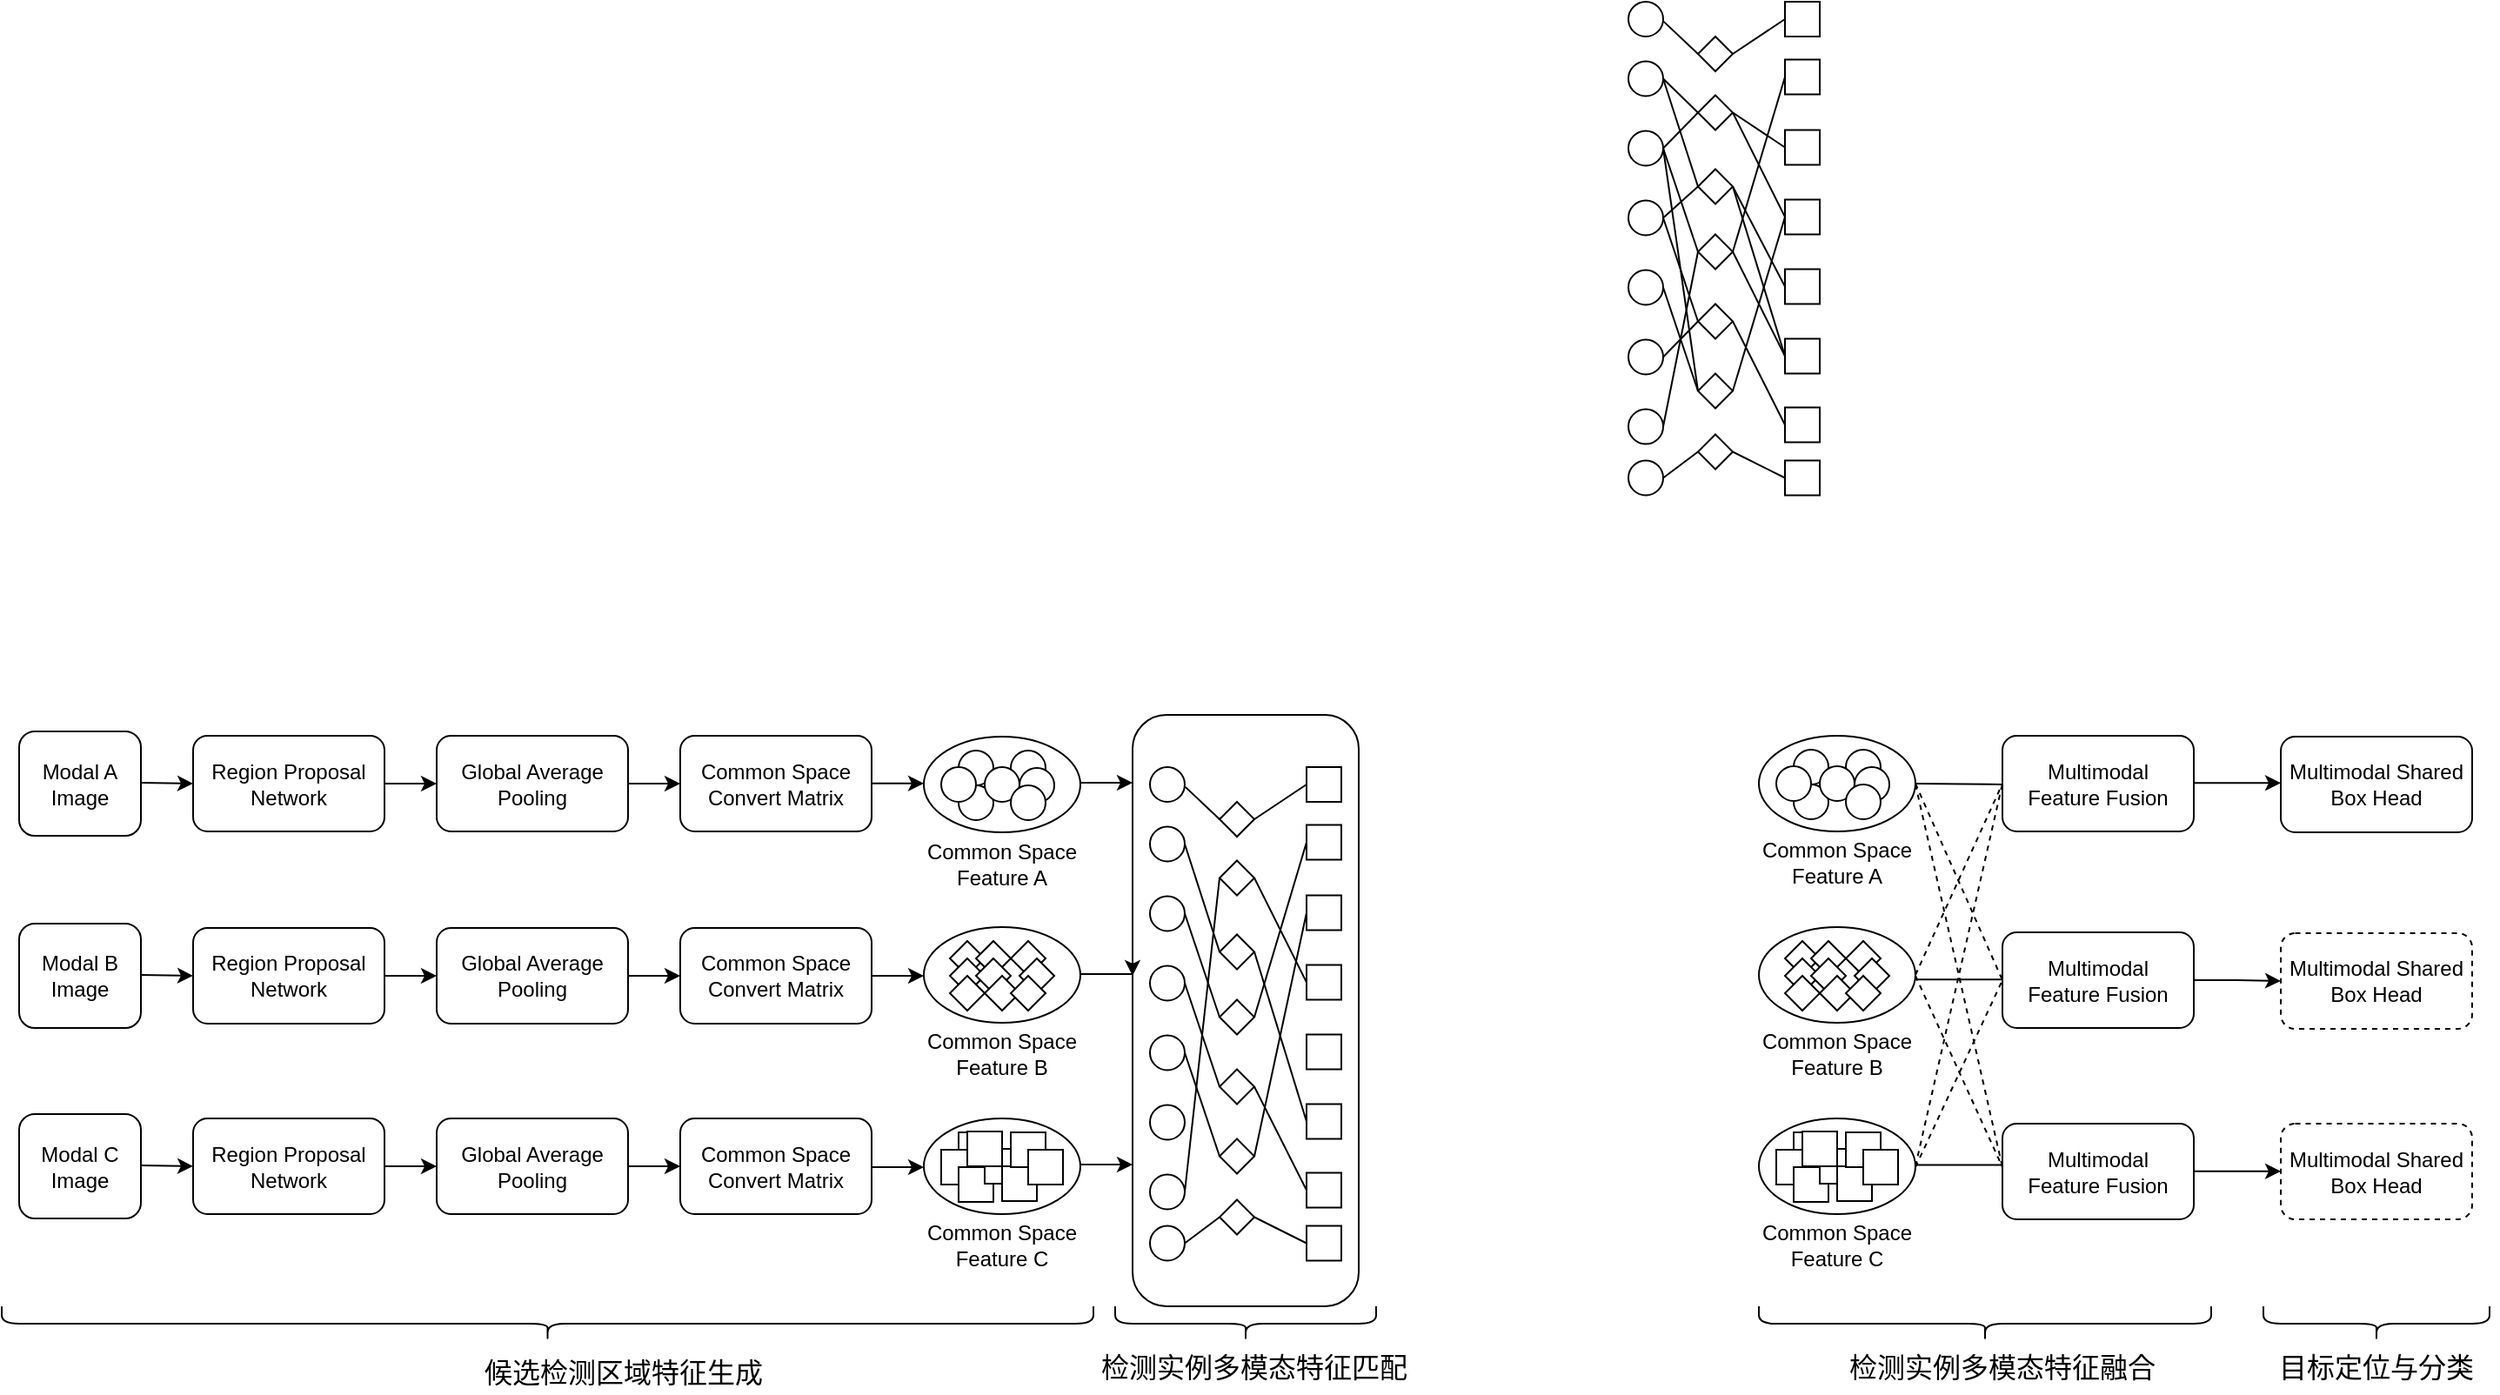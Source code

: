 <mxfile version="23.1.6" type="github">
  <diagram name="第 1 页" id="z2M5c4vALER3vp60Q3NO">
    <mxGraphModel dx="1909" dy="2550" grid="1" gridSize="10" guides="1" tooltips="1" connect="1" arrows="1" fold="1" page="1" pageScale="1" pageWidth="2336" pageHeight="1654" math="0" shadow="0">
      <root>
        <mxCell id="0" />
        <mxCell id="1" parent="0" />
        <mxCell id="HAOtPfupm4dBEVP8952R-200" value="" style="rounded=1;whiteSpace=wrap;html=1;fillColor=none;" parent="1" vertex="1">
          <mxGeometry x="660" y="340" width="130" height="340" as="geometry" />
        </mxCell>
        <mxCell id="HAOtPfupm4dBEVP8952R-21" value="&lt;font style=&quot;font-size: 16px;&quot;&gt;候选检测区域特征生成&lt;/font&gt;" style="text;html=1;strokeColor=none;fillColor=none;align=center;verticalAlign=middle;whiteSpace=wrap;rounded=0;" parent="1" vertex="1">
          <mxGeometry x="285" y="705" width="165" height="25" as="geometry" />
        </mxCell>
        <mxCell id="HAOtPfupm4dBEVP8952R-22" value="&lt;font style=&quot;font-size: 16px;&quot;&gt;检测实例多模态特征匹配&lt;/font&gt;" style="text;html=1;strokeColor=none;fillColor=none;align=center;verticalAlign=middle;whiteSpace=wrap;rounded=0;" parent="1" vertex="1">
          <mxGeometry x="640" y="700" width="180" height="30" as="geometry" />
        </mxCell>
        <mxCell id="HAOtPfupm4dBEVP8952R-23" value="&lt;font style=&quot;font-size: 16px;&quot;&gt;检测实例多模态特征融合&lt;/font&gt;" style="text;html=1;strokeColor=none;fillColor=none;align=center;verticalAlign=middle;whiteSpace=wrap;rounded=0;" parent="1" vertex="1">
          <mxGeometry x="1070" y="702.5" width="180" height="25" as="geometry" />
        </mxCell>
        <mxCell id="HAOtPfupm4dBEVP8952R-24" value="&lt;font style=&quot;font-size: 16px;&quot;&gt;目标定位与分类&lt;/font&gt;" style="text;html=1;strokeColor=none;fillColor=none;align=center;verticalAlign=middle;whiteSpace=wrap;rounded=0;" parent="1" vertex="1">
          <mxGeometry x="1305" y="705" width="140" height="20" as="geometry" />
        </mxCell>
        <mxCell id="HAOtPfupm4dBEVP8952R-25" value="" style="ellipse;whiteSpace=wrap;html=1;aspect=fixed;" parent="1" vertex="1">
          <mxGeometry x="945" y="-35.75" width="20" height="20" as="geometry" />
        </mxCell>
        <mxCell id="HAOtPfupm4dBEVP8952R-87" value="" style="ellipse;whiteSpace=wrap;html=1;" parent="1" vertex="1">
          <mxGeometry x="540" y="352.5" width="90" height="55" as="geometry" />
        </mxCell>
        <mxCell id="HAOtPfupm4dBEVP8952R-89" value="" style="ellipse;whiteSpace=wrap;html=1;aspect=fixed;" parent="1" vertex="1">
          <mxGeometry x="560" y="360.5" width="20" height="20" as="geometry" />
        </mxCell>
        <mxCell id="HAOtPfupm4dBEVP8952R-90" value="" style="ellipse;whiteSpace=wrap;html=1;aspect=fixed;" parent="1" vertex="1">
          <mxGeometry x="590" y="360.5" width="20" height="20" as="geometry" />
        </mxCell>
        <mxCell id="HAOtPfupm4dBEVP8952R-91" value="" style="ellipse;whiteSpace=wrap;html=1;aspect=fixed;" parent="1" vertex="1">
          <mxGeometry x="560" y="380.5" width="20" height="20" as="geometry" />
        </mxCell>
        <mxCell id="HAOtPfupm4dBEVP8952R-92" value="" style="ellipse;whiteSpace=wrap;html=1;aspect=fixed;" parent="1" vertex="1">
          <mxGeometry x="550" y="370" width="20" height="20" as="geometry" />
        </mxCell>
        <mxCell id="HAOtPfupm4dBEVP8952R-93" value="" style="ellipse;whiteSpace=wrap;html=1;aspect=fixed;" parent="1" vertex="1">
          <mxGeometry x="575" y="370" width="20" height="20" as="geometry" />
        </mxCell>
        <mxCell id="HAOtPfupm4dBEVP8952R-94" value="" style="ellipse;whiteSpace=wrap;html=1;aspect=fixed;" parent="1" vertex="1">
          <mxGeometry x="595" y="370.5" width="20" height="20" as="geometry" />
        </mxCell>
        <mxCell id="HAOtPfupm4dBEVP8952R-95" value="" style="ellipse;whiteSpace=wrap;html=1;aspect=fixed;" parent="1" vertex="1">
          <mxGeometry x="590" y="380.5" width="20" height="20" as="geometry" />
        </mxCell>
        <mxCell id="HAOtPfupm4dBEVP8952R-96" value="Common Space Feature A" style="text;html=1;strokeColor=none;fillColor=none;align=center;verticalAlign=middle;whiteSpace=wrap;rounded=0;" parent="1" vertex="1">
          <mxGeometry x="530" y="410.5" width="110" height="30" as="geometry" />
        </mxCell>
        <mxCell id="HAOtPfupm4dBEVP8952R-97" value="Modal B&lt;br&gt;Image" style="rounded=1;whiteSpace=wrap;html=1;" parent="1" vertex="1">
          <mxGeometry x="20" y="460" width="70" height="60" as="geometry" />
        </mxCell>
        <mxCell id="HAOtPfupm4dBEVP8952R-98" value="" style="endArrow=classic;html=1;rounded=0;" parent="1" edge="1">
          <mxGeometry width="50" height="50" relative="1" as="geometry">
            <mxPoint x="90" y="489.5" as="sourcePoint" />
            <mxPoint x="120" y="490" as="targetPoint" />
          </mxGeometry>
        </mxCell>
        <mxCell id="HAOtPfupm4dBEVP8952R-99" value="" style="edgeStyle=orthogonalEdgeStyle;rounded=0;orthogonalLoop=1;jettySize=auto;html=1;" parent="1" source="HAOtPfupm4dBEVP8952R-100" target="HAOtPfupm4dBEVP8952R-102" edge="1">
          <mxGeometry relative="1" as="geometry" />
        </mxCell>
        <mxCell id="HAOtPfupm4dBEVP8952R-100" value="Region Proposal&lt;br&gt;Network" style="rounded=1;whiteSpace=wrap;html=1;" parent="1" vertex="1">
          <mxGeometry x="120" y="462.5" width="110" height="55" as="geometry" />
        </mxCell>
        <mxCell id="AaImUm8lm9_AYytv0HaH-1" style="edgeStyle=orthogonalEdgeStyle;rounded=0;orthogonalLoop=1;jettySize=auto;html=1;exitX=1;exitY=0.5;exitDx=0;exitDy=0;entryX=0;entryY=0.5;entryDx=0;entryDy=0;" edge="1" parent="1" source="HAOtPfupm4dBEVP8952R-102" target="HAOtPfupm4dBEVP8952R-104">
          <mxGeometry relative="1" as="geometry" />
        </mxCell>
        <mxCell id="HAOtPfupm4dBEVP8952R-102" value="Global Average&lt;br&gt;Pooling" style="rounded=1;whiteSpace=wrap;html=1;" parent="1" vertex="1">
          <mxGeometry x="260" y="462.5" width="110" height="55" as="geometry" />
        </mxCell>
        <mxCell id="HAOtPfupm4dBEVP8952R-103" style="edgeStyle=orthogonalEdgeStyle;rounded=0;orthogonalLoop=1;jettySize=auto;html=1;exitX=1;exitY=0.5;exitDx=0;exitDy=0;entryX=0;entryY=0.5;entryDx=0;entryDy=0;" parent="1" source="HAOtPfupm4dBEVP8952R-104" target="HAOtPfupm4dBEVP8952R-105" edge="1">
          <mxGeometry relative="1" as="geometry" />
        </mxCell>
        <mxCell id="HAOtPfupm4dBEVP8952R-104" value="Common Space&lt;br&gt;Convert Matrix" style="rounded=1;whiteSpace=wrap;html=1;" parent="1" vertex="1">
          <mxGeometry x="400" y="462.5" width="110" height="55" as="geometry" />
        </mxCell>
        <mxCell id="HAOtPfupm4dBEVP8952R-105" value="" style="ellipse;whiteSpace=wrap;html=1;" parent="1" vertex="1">
          <mxGeometry x="540" y="462" width="90" height="55" as="geometry" />
        </mxCell>
        <mxCell id="HAOtPfupm4dBEVP8952R-113" value="Common Space Feature B" style="text;html=1;strokeColor=none;fillColor=none;align=center;verticalAlign=middle;whiteSpace=wrap;rounded=0;" parent="1" vertex="1">
          <mxGeometry x="530" y="520" width="110" height="30" as="geometry" />
        </mxCell>
        <mxCell id="HAOtPfupm4dBEVP8952R-120" style="edgeStyle=orthogonalEdgeStyle;rounded=0;orthogonalLoop=1;jettySize=auto;html=1;exitX=1;exitY=0.5;exitDx=0;exitDy=0;entryX=0;entryY=0.5;entryDx=0;entryDy=0;" parent="1" target="HAOtPfupm4dBEVP8952R-122" edge="1">
          <mxGeometry relative="1" as="geometry">
            <mxPoint x="510" y="600" as="sourcePoint" />
          </mxGeometry>
        </mxCell>
        <mxCell id="HAOtPfupm4dBEVP8952R-322" value="" style="edgeStyle=orthogonalEdgeStyle;rounded=0;orthogonalLoop=1;jettySize=auto;html=1;" parent="1" edge="1">
          <mxGeometry relative="1" as="geometry">
            <mxPoint x="630.0" y="598.477" as="sourcePoint" />
            <mxPoint x="660" y="599" as="targetPoint" />
          </mxGeometry>
        </mxCell>
        <mxCell id="HAOtPfupm4dBEVP8952R-122" value="" style="ellipse;whiteSpace=wrap;html=1;" parent="1" vertex="1">
          <mxGeometry x="540" y="572" width="90" height="55" as="geometry" />
        </mxCell>
        <mxCell id="HAOtPfupm4dBEVP8952R-123" value="Common Space Feature C" style="text;html=1;strokeColor=none;fillColor=none;align=center;verticalAlign=middle;whiteSpace=wrap;rounded=0;" parent="1" vertex="1">
          <mxGeometry x="530" y="630" width="110" height="30" as="geometry" />
        </mxCell>
        <mxCell id="HAOtPfupm4dBEVP8952R-126" value="" style="rhombus;whiteSpace=wrap;html=1;" parent="1" vertex="1">
          <mxGeometry x="555" y="470" width="20" height="20" as="geometry" />
        </mxCell>
        <mxCell id="HAOtPfupm4dBEVP8952R-127" value="" style="rhombus;whiteSpace=wrap;html=1;" parent="1" vertex="1">
          <mxGeometry x="555" y="480" width="20" height="20" as="geometry" />
        </mxCell>
        <mxCell id="HAOtPfupm4dBEVP8952R-128" value="" style="rhombus;whiteSpace=wrap;html=1;" parent="1" vertex="1">
          <mxGeometry x="555" y="490" width="20" height="20" as="geometry" />
        </mxCell>
        <mxCell id="HAOtPfupm4dBEVP8952R-129" value="" style="rhombus;whiteSpace=wrap;html=1;" parent="1" vertex="1">
          <mxGeometry x="570" y="470" width="20" height="20" as="geometry" />
        </mxCell>
        <mxCell id="HAOtPfupm4dBEVP8952R-130" value="" style="rhombus;whiteSpace=wrap;html=1;" parent="1" vertex="1">
          <mxGeometry x="570" y="480" width="20" height="20" as="geometry" />
        </mxCell>
        <mxCell id="HAOtPfupm4dBEVP8952R-131" value="" style="rhombus;whiteSpace=wrap;html=1;" parent="1" vertex="1">
          <mxGeometry x="590" y="470" width="20" height="20" as="geometry" />
        </mxCell>
        <mxCell id="HAOtPfupm4dBEVP8952R-132" value="" style="rhombus;whiteSpace=wrap;html=1;" parent="1" vertex="1">
          <mxGeometry x="575" y="490" width="20" height="20" as="geometry" />
        </mxCell>
        <mxCell id="HAOtPfupm4dBEVP8952R-133" value="" style="rhombus;whiteSpace=wrap;html=1;" parent="1" vertex="1">
          <mxGeometry x="595" y="480" width="20" height="20" as="geometry" />
        </mxCell>
        <mxCell id="HAOtPfupm4dBEVP8952R-134" value="" style="rhombus;whiteSpace=wrap;html=1;" parent="1" vertex="1">
          <mxGeometry x="590" y="490" width="20" height="20" as="geometry" />
        </mxCell>
        <mxCell id="HAOtPfupm4dBEVP8952R-136" value="" style="whiteSpace=wrap;html=1;aspect=fixed;" parent="1" vertex="1">
          <mxGeometry x="560" y="580" width="20" height="20" as="geometry" />
        </mxCell>
        <mxCell id="HAOtPfupm4dBEVP8952R-137" value="" style="whiteSpace=wrap;html=1;aspect=fixed;" parent="1" vertex="1">
          <mxGeometry x="550" y="590" width="20" height="20" as="geometry" />
        </mxCell>
        <mxCell id="HAOtPfupm4dBEVP8952R-138" value="" style="whiteSpace=wrap;html=1;aspect=fixed;" parent="1" vertex="1">
          <mxGeometry x="560" y="600" width="20" height="20" as="geometry" />
        </mxCell>
        <mxCell id="HAOtPfupm4dBEVP8952R-139" value="" style="whiteSpace=wrap;html=1;aspect=fixed;" parent="1" vertex="1">
          <mxGeometry x="575" y="589.5" width="20" height="20" as="geometry" />
        </mxCell>
        <mxCell id="HAOtPfupm4dBEVP8952R-140" value="" style="whiteSpace=wrap;html=1;aspect=fixed;" parent="1" vertex="1">
          <mxGeometry x="585" y="599.5" width="20" height="20" as="geometry" />
        </mxCell>
        <mxCell id="HAOtPfupm4dBEVP8952R-141" value="" style="whiteSpace=wrap;html=1;aspect=fixed;" parent="1" vertex="1">
          <mxGeometry x="565" y="579.5" width="20" height="20" as="geometry" />
        </mxCell>
        <mxCell id="HAOtPfupm4dBEVP8952R-142" value="" style="whiteSpace=wrap;html=1;aspect=fixed;" parent="1" vertex="1">
          <mxGeometry x="590" y="580" width="20" height="20" as="geometry" />
        </mxCell>
        <mxCell id="HAOtPfupm4dBEVP8952R-143" value="" style="whiteSpace=wrap;html=1;aspect=fixed;" parent="1" vertex="1">
          <mxGeometry x="600" y="590" width="20" height="20" as="geometry" />
        </mxCell>
        <mxCell id="HAOtPfupm4dBEVP8952R-145" value="" style="ellipse;whiteSpace=wrap;html=1;aspect=fixed;" parent="1" vertex="1">
          <mxGeometry x="945" y="4.25" width="20" height="20" as="geometry" />
        </mxCell>
        <mxCell id="HAOtPfupm4dBEVP8952R-146" value="" style="ellipse;whiteSpace=wrap;html=1;aspect=fixed;" parent="1" vertex="1">
          <mxGeometry x="945" y="44.25" width="20" height="20" as="geometry" />
        </mxCell>
        <mxCell id="HAOtPfupm4dBEVP8952R-147" value="" style="ellipse;whiteSpace=wrap;html=1;aspect=fixed;" parent="1" vertex="1">
          <mxGeometry x="945" y="84.25" width="20" height="20" as="geometry" />
        </mxCell>
        <mxCell id="HAOtPfupm4dBEVP8952R-148" value="" style="ellipse;whiteSpace=wrap;html=1;aspect=fixed;" parent="1" vertex="1">
          <mxGeometry x="945" y="124.25" width="20" height="20" as="geometry" />
        </mxCell>
        <mxCell id="HAOtPfupm4dBEVP8952R-149" value="" style="ellipse;whiteSpace=wrap;html=1;aspect=fixed;" parent="1" vertex="1">
          <mxGeometry x="945" y="164.25" width="20" height="20" as="geometry" />
        </mxCell>
        <mxCell id="HAOtPfupm4dBEVP8952R-150" value="" style="rhombus;whiteSpace=wrap;html=1;" parent="1" vertex="1">
          <mxGeometry x="985" y="-16.25" width="20" height="20" as="geometry" />
        </mxCell>
        <mxCell id="HAOtPfupm4dBEVP8952R-151" value="" style="rhombus;whiteSpace=wrap;html=1;" parent="1" vertex="1">
          <mxGeometry x="985" y="26.25" width="20" height="20" as="geometry" />
        </mxCell>
        <mxCell id="HAOtPfupm4dBEVP8952R-152" value="" style="rhombus;whiteSpace=wrap;html=1;" parent="1" vertex="1">
          <mxGeometry x="985" y="63.75" width="20" height="20" as="geometry" />
        </mxCell>
        <mxCell id="HAOtPfupm4dBEVP8952R-153" value="" style="rhombus;whiteSpace=wrap;html=1;" parent="1" vertex="1">
          <mxGeometry x="985" y="103.75" width="20" height="20" as="geometry" />
        </mxCell>
        <mxCell id="HAOtPfupm4dBEVP8952R-154" value="" style="rhombus;whiteSpace=wrap;html=1;" parent="1" vertex="1">
          <mxGeometry x="985" y="143.75" width="20" height="20" as="geometry" />
        </mxCell>
        <mxCell id="HAOtPfupm4dBEVP8952R-155" value="" style="whiteSpace=wrap;html=1;aspect=fixed;" parent="1" vertex="1">
          <mxGeometry x="1035" y="-36.75" width="20" height="20" as="geometry" />
        </mxCell>
        <mxCell id="HAOtPfupm4dBEVP8952R-156" value="" style="whiteSpace=wrap;html=1;aspect=fixed;" parent="1" vertex="1">
          <mxGeometry x="1035" y="3.75" width="20" height="20" as="geometry" />
        </mxCell>
        <mxCell id="HAOtPfupm4dBEVP8952R-157" value="" style="whiteSpace=wrap;html=1;aspect=fixed;" parent="1" vertex="1">
          <mxGeometry x="1035" y="43.75" width="20" height="20" as="geometry" />
        </mxCell>
        <mxCell id="HAOtPfupm4dBEVP8952R-158" value="" style="whiteSpace=wrap;html=1;aspect=fixed;" parent="1" vertex="1">
          <mxGeometry x="1035" y="83.75" width="20" height="20" as="geometry" />
        </mxCell>
        <mxCell id="HAOtPfupm4dBEVP8952R-159" value="" style="whiteSpace=wrap;html=1;aspect=fixed;" parent="1" vertex="1">
          <mxGeometry x="1035" y="123.75" width="20" height="20" as="geometry" />
        </mxCell>
        <mxCell id="HAOtPfupm4dBEVP8952R-160" value="" style="whiteSpace=wrap;html=1;aspect=fixed;" parent="1" vertex="1">
          <mxGeometry x="1035" y="163.25" width="20" height="20" as="geometry" />
        </mxCell>
        <mxCell id="HAOtPfupm4dBEVP8952R-161" value="" style="endArrow=none;html=1;rounded=0;exitX=1;exitY=0.5;exitDx=0;exitDy=0;entryX=0;entryY=0.5;entryDx=0;entryDy=0;" parent="1" source="HAOtPfupm4dBEVP8952R-25" target="HAOtPfupm4dBEVP8952R-150" edge="1">
          <mxGeometry width="50" height="50" relative="1" as="geometry">
            <mxPoint x="925" y="53.75" as="sourcePoint" />
            <mxPoint x="975" y="3.75" as="targetPoint" />
          </mxGeometry>
        </mxCell>
        <mxCell id="HAOtPfupm4dBEVP8952R-162" value="" style="endArrow=none;html=1;rounded=0;exitX=1;exitY=0.5;exitDx=0;exitDy=0;entryX=0;entryY=0.5;entryDx=0;entryDy=0;" parent="1" source="HAOtPfupm4dBEVP8952R-25" target="HAOtPfupm4dBEVP8952R-151" edge="1">
          <mxGeometry width="50" height="50" relative="1" as="geometry">
            <mxPoint x="935" y="-16.25" as="sourcePoint" />
            <mxPoint x="995" y="3.75" as="targetPoint" />
          </mxGeometry>
        </mxCell>
        <mxCell id="HAOtPfupm4dBEVP8952R-163" value="" style="endArrow=none;html=1;rounded=0;exitX=1;exitY=0.5;exitDx=0;exitDy=0;entryX=0;entryY=0.5;entryDx=0;entryDy=0;" parent="1" source="HAOtPfupm4dBEVP8952R-145" target="HAOtPfupm4dBEVP8952R-152" edge="1">
          <mxGeometry width="50" height="50" relative="1" as="geometry">
            <mxPoint x="935" y="-16.25" as="sourcePoint" />
            <mxPoint x="995" y="46.75" as="targetPoint" />
          </mxGeometry>
        </mxCell>
        <mxCell id="HAOtPfupm4dBEVP8952R-164" value="" style="endArrow=none;html=1;rounded=0;exitX=1;exitY=0.5;exitDx=0;exitDy=0;entryX=0;entryY=0.5;entryDx=0;entryDy=0;" parent="1" source="HAOtPfupm4dBEVP8952R-146" target="HAOtPfupm4dBEVP8952R-153" edge="1">
          <mxGeometry width="50" height="50" relative="1" as="geometry">
            <mxPoint x="935" y="23.75" as="sourcePoint" />
            <mxPoint x="995" y="83.75" as="targetPoint" />
          </mxGeometry>
        </mxCell>
        <mxCell id="HAOtPfupm4dBEVP8952R-165" value="" style="endArrow=none;html=1;rounded=0;exitX=1;exitY=0.5;exitDx=0;exitDy=0;entryX=0;entryY=0.5;entryDx=0;entryDy=0;" parent="1" source="HAOtPfupm4dBEVP8952R-145" target="HAOtPfupm4dBEVP8952R-154" edge="1">
          <mxGeometry width="50" height="50" relative="1" as="geometry">
            <mxPoint x="935" y="63.75" as="sourcePoint" />
            <mxPoint x="995" y="123.75" as="targetPoint" />
          </mxGeometry>
        </mxCell>
        <mxCell id="HAOtPfupm4dBEVP8952R-166" value="" style="endArrow=none;html=1;rounded=0;exitX=1;exitY=0.5;exitDx=0;exitDy=0;" parent="1" source="HAOtPfupm4dBEVP8952R-148" edge="1">
          <mxGeometry width="50" height="50" relative="1" as="geometry">
            <mxPoint x="935" y="63.75" as="sourcePoint" />
            <mxPoint x="985" y="113.75" as="targetPoint" />
          </mxGeometry>
        </mxCell>
        <mxCell id="HAOtPfupm4dBEVP8952R-167" value="" style="endArrow=none;html=1;rounded=0;exitX=1;exitY=0.5;exitDx=0;exitDy=0;entryX=0;entryY=0.5;entryDx=0;entryDy=0;" parent="1" source="HAOtPfupm4dBEVP8952R-149" target="HAOtPfupm4dBEVP8952R-152" edge="1">
          <mxGeometry width="50" height="50" relative="1" as="geometry">
            <mxPoint x="935" y="143.75" as="sourcePoint" />
            <mxPoint x="995" y="123.75" as="targetPoint" />
          </mxGeometry>
        </mxCell>
        <mxCell id="HAOtPfupm4dBEVP8952R-168" value="" style="endArrow=none;html=1;rounded=0;exitX=1;exitY=0.5;exitDx=0;exitDy=0;entryX=0;entryY=0.5;entryDx=0;entryDy=0;" parent="1" source="HAOtPfupm4dBEVP8952R-147" target="HAOtPfupm4dBEVP8952R-154" edge="1">
          <mxGeometry width="50" height="50" relative="1" as="geometry">
            <mxPoint x="935" y="183.75" as="sourcePoint" />
            <mxPoint x="995" y="83.75" as="targetPoint" />
          </mxGeometry>
        </mxCell>
        <mxCell id="HAOtPfupm4dBEVP8952R-169" value="" style="endArrow=none;html=1;rounded=0;exitX=1;exitY=0.5;exitDx=0;exitDy=0;entryX=0;entryY=0.5;entryDx=0;entryDy=0;" parent="1" source="HAOtPfupm4dBEVP8952R-146" target="HAOtPfupm4dBEVP8952R-151" edge="1">
          <mxGeometry width="50" height="50" relative="1" as="geometry">
            <mxPoint x="935" y="23.75" as="sourcePoint" />
            <mxPoint x="995" y="83.75" as="targetPoint" />
          </mxGeometry>
        </mxCell>
        <mxCell id="HAOtPfupm4dBEVP8952R-170" value="" style="endArrow=none;html=1;rounded=0;exitX=1;exitY=0.5;exitDx=0;exitDy=0;entryX=0;entryY=0.5;entryDx=0;entryDy=0;" parent="1" edge="1" target="HAOtPfupm4dBEVP8952R-156">
          <mxGeometry width="50" height="50" relative="1" as="geometry">
            <mxPoint x="1005" y="-6.25" as="sourcePoint" />
            <mxPoint x="1065" y="13.75" as="targetPoint" />
          </mxGeometry>
        </mxCell>
        <mxCell id="HAOtPfupm4dBEVP8952R-171" value="" style="endArrow=none;html=1;rounded=0;entryX=0;entryY=0.5;entryDx=0;entryDy=0;exitX=1;exitY=0.5;exitDx=0;exitDy=0;" parent="1" source="HAOtPfupm4dBEVP8952R-151" target="HAOtPfupm4dBEVP8952R-158" edge="1">
          <mxGeometry width="50" height="50" relative="1" as="geometry">
            <mxPoint x="1015" y="43.75" as="sourcePoint" />
            <mxPoint x="1065" y="98.75" as="targetPoint" />
          </mxGeometry>
        </mxCell>
        <mxCell id="HAOtPfupm4dBEVP8952R-172" value="" style="endArrow=none;html=1;rounded=0;entryX=0;entryY=0.5;entryDx=0;entryDy=0;exitX=1;exitY=0.5;exitDx=0;exitDy=0;" parent="1" source="HAOtPfupm4dBEVP8952R-152" target="HAOtPfupm4dBEVP8952R-155" edge="1">
          <mxGeometry width="50" height="50" relative="1" as="geometry">
            <mxPoint x="1015" y="46.75" as="sourcePoint" />
            <mxPoint x="1075" y="103.75" as="targetPoint" />
          </mxGeometry>
        </mxCell>
        <mxCell id="HAOtPfupm4dBEVP8952R-173" value="" style="endArrow=none;html=1;rounded=0;entryX=0;entryY=0.5;entryDx=0;entryDy=0;exitX=1;exitY=0.5;exitDx=0;exitDy=0;" parent="1" source="HAOtPfupm4dBEVP8952R-154" target="HAOtPfupm4dBEVP8952R-157" edge="1">
          <mxGeometry width="50" height="50" relative="1" as="geometry">
            <mxPoint x="1015" y="83.75" as="sourcePoint" />
            <mxPoint x="1075" y="-16.25" as="targetPoint" />
          </mxGeometry>
        </mxCell>
        <mxCell id="HAOtPfupm4dBEVP8952R-174" value="" style="endArrow=none;html=1;rounded=0;entryX=0;entryY=0.5;entryDx=0;entryDy=0;exitX=1;exitY=0.5;exitDx=0;exitDy=0;" parent="1" source="HAOtPfupm4dBEVP8952R-153" target="HAOtPfupm4dBEVP8952R-160" edge="1">
          <mxGeometry width="50" height="50" relative="1" as="geometry">
            <mxPoint x="1015" y="163.75" as="sourcePoint" />
            <mxPoint x="1075" y="63.75" as="targetPoint" />
          </mxGeometry>
        </mxCell>
        <mxCell id="HAOtPfupm4dBEVP8952R-175" value="" style="endArrow=none;html=1;rounded=0;exitX=1;exitY=0.5;exitDx=0;exitDy=0;entryX=0;entryY=0.5;entryDx=0;entryDy=0;" parent="1" edge="1" target="HAOtPfupm4dBEVP8952R-159">
          <mxGeometry width="50" height="50" relative="1" as="geometry">
            <mxPoint x="1005" y="73.75" as="sourcePoint" />
            <mxPoint x="1065" y="133.75" as="targetPoint" />
          </mxGeometry>
        </mxCell>
        <mxCell id="HAOtPfupm4dBEVP8952R-176" value="" style="endArrow=none;html=1;rounded=0;exitX=1;exitY=0.5;exitDx=0;exitDy=0;entryX=0;entryY=0.5;entryDx=0;entryDy=0;" parent="1" source="HAOtPfupm4dBEVP8952R-150" edge="1" target="HAOtPfupm4dBEVP8952R-157">
          <mxGeometry width="50" height="50" relative="1" as="geometry">
            <mxPoint x="1035" y="53.75" as="sourcePoint" />
            <mxPoint x="1065" y="53.75" as="targetPoint" />
          </mxGeometry>
        </mxCell>
        <mxCell id="HAOtPfupm4dBEVP8952R-177" value="" style="endArrow=none;html=1;rounded=0;exitX=1;exitY=0.5;exitDx=0;exitDy=0;entryX=0;entryY=0.5;entryDx=0;entryDy=0;" parent="1" edge="1" target="HAOtPfupm4dBEVP8952R-159">
          <mxGeometry width="50" height="50" relative="1" as="geometry">
            <mxPoint x="1005" y="36.25" as="sourcePoint" />
            <mxPoint x="1065" y="133.75" as="targetPoint" />
          </mxGeometry>
        </mxCell>
        <mxCell id="HAOtPfupm4dBEVP8952R-186" value="Multimodal Shared Box&amp;nbsp;Head" style="rounded=1;whiteSpace=wrap;html=1;dashed=1;" parent="1" vertex="1">
          <mxGeometry x="1320" y="465.5" width="110" height="55" as="geometry" />
        </mxCell>
        <mxCell id="HAOtPfupm4dBEVP8952R-187" value="Multimodal Shared Box&amp;nbsp;Head" style="rounded=1;whiteSpace=wrap;html=1;" parent="1" vertex="1">
          <mxGeometry x="1320" y="352.5" width="110" height="55" as="geometry" />
        </mxCell>
        <mxCell id="HAOtPfupm4dBEVP8952R-188" value="Multimodal Shared Box&amp;nbsp;Head" style="rounded=1;whiteSpace=wrap;html=1;dashed=1;" parent="1" vertex="1">
          <mxGeometry x="1320" y="575" width="110" height="55" as="geometry" />
        </mxCell>
        <mxCell id="HAOtPfupm4dBEVP8952R-202" value="" style="endArrow=none;html=1;rounded=0;exitX=1;exitY=0.5;exitDx=0;exitDy=0;entryX=0;entryY=0.5;entryDx=0;entryDy=0;" parent="1" source="HAOtPfupm4dBEVP8952R-145" target="HAOtPfupm4dBEVP8952R-150" edge="1">
          <mxGeometry width="50" height="50" relative="1" as="geometry">
            <mxPoint x="915" y="33.75" as="sourcePoint" />
            <mxPoint x="965" y="-16.25" as="targetPoint" />
          </mxGeometry>
        </mxCell>
        <mxCell id="HAOtPfupm4dBEVP8952R-268" value="" style="ellipse;whiteSpace=wrap;html=1;" parent="1" vertex="1">
          <mxGeometry x="1020" y="352" width="90" height="55" as="geometry" />
        </mxCell>
        <mxCell id="HAOtPfupm4dBEVP8952R-269" value="" style="ellipse;whiteSpace=wrap;html=1;aspect=fixed;" parent="1" vertex="1">
          <mxGeometry x="1040" y="360" width="20" height="20" as="geometry" />
        </mxCell>
        <mxCell id="HAOtPfupm4dBEVP8952R-270" value="" style="ellipse;whiteSpace=wrap;html=1;aspect=fixed;" parent="1" vertex="1">
          <mxGeometry x="1070" y="360" width="20" height="20" as="geometry" />
        </mxCell>
        <mxCell id="HAOtPfupm4dBEVP8952R-271" value="" style="ellipse;whiteSpace=wrap;html=1;aspect=fixed;" parent="1" vertex="1">
          <mxGeometry x="1040" y="380" width="20" height="20" as="geometry" />
        </mxCell>
        <mxCell id="HAOtPfupm4dBEVP8952R-272" value="" style="ellipse;whiteSpace=wrap;html=1;aspect=fixed;" parent="1" vertex="1">
          <mxGeometry x="1030" y="369.5" width="20" height="20" as="geometry" />
        </mxCell>
        <mxCell id="HAOtPfupm4dBEVP8952R-273" value="" style="ellipse;whiteSpace=wrap;html=1;aspect=fixed;" parent="1" vertex="1">
          <mxGeometry x="1055" y="369.5" width="20" height="20" as="geometry" />
        </mxCell>
        <mxCell id="HAOtPfupm4dBEVP8952R-274" value="" style="ellipse;whiteSpace=wrap;html=1;aspect=fixed;" parent="1" vertex="1">
          <mxGeometry x="1075" y="370" width="20" height="20" as="geometry" />
        </mxCell>
        <mxCell id="HAOtPfupm4dBEVP8952R-275" value="" style="ellipse;whiteSpace=wrap;html=1;aspect=fixed;" parent="1" vertex="1">
          <mxGeometry x="1070" y="380" width="20" height="20" as="geometry" />
        </mxCell>
        <mxCell id="HAOtPfupm4dBEVP8952R-276" value="Common Space Feature A" style="text;html=1;strokeColor=none;fillColor=none;align=center;verticalAlign=middle;whiteSpace=wrap;rounded=0;" parent="1" vertex="1">
          <mxGeometry x="1010" y="410" width="110" height="30" as="geometry" />
        </mxCell>
        <mxCell id="HAOtPfupm4dBEVP8952R-277" value="" style="ellipse;whiteSpace=wrap;html=1;" parent="1" vertex="1">
          <mxGeometry x="1020" y="462" width="90" height="55" as="geometry" />
        </mxCell>
        <mxCell id="HAOtPfupm4dBEVP8952R-278" value="Common Space Feature B" style="text;html=1;strokeColor=none;fillColor=none;align=center;verticalAlign=middle;whiteSpace=wrap;rounded=0;" parent="1" vertex="1">
          <mxGeometry x="1010" y="520" width="110" height="30" as="geometry" />
        </mxCell>
        <mxCell id="HAOtPfupm4dBEVP8952R-279" value="" style="ellipse;whiteSpace=wrap;html=1;" parent="1" vertex="1">
          <mxGeometry x="1020" y="572" width="90" height="55" as="geometry" />
        </mxCell>
        <mxCell id="HAOtPfupm4dBEVP8952R-280" value="Common Space Feature C" style="text;html=1;strokeColor=none;fillColor=none;align=center;verticalAlign=middle;whiteSpace=wrap;rounded=0;" parent="1" vertex="1">
          <mxGeometry x="1010" y="630" width="110" height="30" as="geometry" />
        </mxCell>
        <mxCell id="HAOtPfupm4dBEVP8952R-281" value="" style="rhombus;whiteSpace=wrap;html=1;" parent="1" vertex="1">
          <mxGeometry x="1035" y="470" width="20" height="20" as="geometry" />
        </mxCell>
        <mxCell id="HAOtPfupm4dBEVP8952R-282" value="" style="rhombus;whiteSpace=wrap;html=1;" parent="1" vertex="1">
          <mxGeometry x="1035" y="480" width="20" height="20" as="geometry" />
        </mxCell>
        <mxCell id="HAOtPfupm4dBEVP8952R-283" value="" style="rhombus;whiteSpace=wrap;html=1;" parent="1" vertex="1">
          <mxGeometry x="1035" y="490" width="20" height="20" as="geometry" />
        </mxCell>
        <mxCell id="HAOtPfupm4dBEVP8952R-284" value="" style="rhombus;whiteSpace=wrap;html=1;" parent="1" vertex="1">
          <mxGeometry x="1050" y="470" width="20" height="20" as="geometry" />
        </mxCell>
        <mxCell id="HAOtPfupm4dBEVP8952R-285" value="" style="rhombus;whiteSpace=wrap;html=1;" parent="1" vertex="1">
          <mxGeometry x="1050" y="480" width="20" height="20" as="geometry" />
        </mxCell>
        <mxCell id="HAOtPfupm4dBEVP8952R-286" value="" style="rhombus;whiteSpace=wrap;html=1;" parent="1" vertex="1">
          <mxGeometry x="1070" y="470" width="20" height="20" as="geometry" />
        </mxCell>
        <mxCell id="HAOtPfupm4dBEVP8952R-287" value="" style="rhombus;whiteSpace=wrap;html=1;" parent="1" vertex="1">
          <mxGeometry x="1055" y="490" width="20" height="20" as="geometry" />
        </mxCell>
        <mxCell id="HAOtPfupm4dBEVP8952R-288" value="" style="rhombus;whiteSpace=wrap;html=1;" parent="1" vertex="1">
          <mxGeometry x="1075" y="480" width="20" height="20" as="geometry" />
        </mxCell>
        <mxCell id="HAOtPfupm4dBEVP8952R-289" value="" style="rhombus;whiteSpace=wrap;html=1;" parent="1" vertex="1">
          <mxGeometry x="1070" y="490" width="20" height="20" as="geometry" />
        </mxCell>
        <mxCell id="HAOtPfupm4dBEVP8952R-290" value="" style="whiteSpace=wrap;html=1;aspect=fixed;" parent="1" vertex="1">
          <mxGeometry x="1040" y="580" width="20" height="20" as="geometry" />
        </mxCell>
        <mxCell id="HAOtPfupm4dBEVP8952R-291" value="" style="whiteSpace=wrap;html=1;aspect=fixed;" parent="1" vertex="1">
          <mxGeometry x="1030" y="590" width="20" height="20" as="geometry" />
        </mxCell>
        <mxCell id="HAOtPfupm4dBEVP8952R-292" value="" style="whiteSpace=wrap;html=1;aspect=fixed;" parent="1" vertex="1">
          <mxGeometry x="1040" y="600" width="20" height="20" as="geometry" />
        </mxCell>
        <mxCell id="HAOtPfupm4dBEVP8952R-293" value="" style="whiteSpace=wrap;html=1;aspect=fixed;" parent="1" vertex="1">
          <mxGeometry x="1055" y="589.5" width="20" height="20" as="geometry" />
        </mxCell>
        <mxCell id="HAOtPfupm4dBEVP8952R-294" value="" style="whiteSpace=wrap;html=1;aspect=fixed;" parent="1" vertex="1">
          <mxGeometry x="1065" y="599.5" width="20" height="20" as="geometry" />
        </mxCell>
        <mxCell id="HAOtPfupm4dBEVP8952R-295" value="" style="whiteSpace=wrap;html=1;aspect=fixed;" parent="1" vertex="1">
          <mxGeometry x="1045" y="579.5" width="20" height="20" as="geometry" />
        </mxCell>
        <mxCell id="HAOtPfupm4dBEVP8952R-296" value="" style="whiteSpace=wrap;html=1;aspect=fixed;" parent="1" vertex="1">
          <mxGeometry x="1070" y="580" width="20" height="20" as="geometry" />
        </mxCell>
        <mxCell id="HAOtPfupm4dBEVP8952R-297" value="" style="whiteSpace=wrap;html=1;aspect=fixed;" parent="1" vertex="1">
          <mxGeometry x="1080" y="590" width="20" height="20" as="geometry" />
        </mxCell>
        <mxCell id="HAOtPfupm4dBEVP8952R-299" value="Multimodal&lt;br style=&quot;border-color: var(--border-color);&quot;&gt;Feature Fusion" style="rounded=1;whiteSpace=wrap;html=1;" parent="1" vertex="1">
          <mxGeometry x="1160" y="352" width="110" height="55" as="geometry" />
        </mxCell>
        <mxCell id="HAOtPfupm4dBEVP8952R-300" value="" style="endArrow=none;html=1;rounded=0;entryX=0;entryY=0.5;entryDx=0;entryDy=0;exitX=1;exitY=0.5;exitDx=0;exitDy=0;dashed=1;" parent="1" source="HAOtPfupm4dBEVP8952R-277" target="HAOtPfupm4dBEVP8952R-299" edge="1">
          <mxGeometry width="50" height="50" relative="1" as="geometry">
            <mxPoint x="1090" y="510" as="sourcePoint" />
            <mxPoint x="1140" y="460" as="targetPoint" />
          </mxGeometry>
        </mxCell>
        <mxCell id="HAOtPfupm4dBEVP8952R-301" value="" style="endArrow=none;html=1;rounded=0;entryX=0;entryY=0.5;entryDx=0;entryDy=0;exitX=1;exitY=0.5;exitDx=0;exitDy=0;dashed=1;" parent="1" source="HAOtPfupm4dBEVP8952R-279" target="HAOtPfupm4dBEVP8952R-299" edge="1">
          <mxGeometry width="50" height="50" relative="1" as="geometry">
            <mxPoint x="1120" y="500" as="sourcePoint" />
            <mxPoint x="1170" y="390" as="targetPoint" />
          </mxGeometry>
        </mxCell>
        <mxCell id="HAOtPfupm4dBEVP8952R-302" value="" style="endArrow=none;html=1;rounded=0;exitX=1;exitY=0.5;exitDx=0;exitDy=0;" parent="1" source="HAOtPfupm4dBEVP8952R-268" edge="1">
          <mxGeometry width="50" height="50" relative="1" as="geometry">
            <mxPoint x="1120" y="500" as="sourcePoint" />
            <mxPoint x="1160" y="380" as="targetPoint" />
          </mxGeometry>
        </mxCell>
        <mxCell id="HAOtPfupm4dBEVP8952R-312" style="edgeStyle=orthogonalEdgeStyle;rounded=0;orthogonalLoop=1;jettySize=auto;html=1;exitX=1;exitY=0.5;exitDx=0;exitDy=0;" parent="1" source="HAOtPfupm4dBEVP8952R-303" target="HAOtPfupm4dBEVP8952R-186" edge="1">
          <mxGeometry relative="1" as="geometry" />
        </mxCell>
        <mxCell id="HAOtPfupm4dBEVP8952R-303" value="Multimodal&lt;br style=&quot;border-color: var(--border-color);&quot;&gt;Feature Fusion" style="rounded=1;whiteSpace=wrap;html=1;" parent="1" vertex="1">
          <mxGeometry x="1160" y="465" width="110" height="55" as="geometry" />
        </mxCell>
        <mxCell id="HAOtPfupm4dBEVP8952R-304" value="Multimodal&lt;br style=&quot;border-color: var(--border-color);&quot;&gt;Feature Fusion" style="rounded=1;whiteSpace=wrap;html=1;" parent="1" vertex="1">
          <mxGeometry x="1160" y="575" width="110" height="55" as="geometry" />
        </mxCell>
        <mxCell id="HAOtPfupm4dBEVP8952R-305" value="" style="endArrow=none;html=1;rounded=0;exitX=1;exitY=0.5;exitDx=0;exitDy=0;" parent="1" edge="1">
          <mxGeometry width="50" height="50" relative="1" as="geometry">
            <mxPoint x="1110" y="492.14" as="sourcePoint" />
            <mxPoint x="1160" y="492.14" as="targetPoint" />
          </mxGeometry>
        </mxCell>
        <mxCell id="HAOtPfupm4dBEVP8952R-306" value="" style="endArrow=none;html=1;rounded=0;exitX=1;exitY=0.5;exitDx=0;exitDy=0;" parent="1" edge="1">
          <mxGeometry width="50" height="50" relative="1" as="geometry">
            <mxPoint x="1110" y="598.79" as="sourcePoint" />
            <mxPoint x="1160" y="598.79" as="targetPoint" />
          </mxGeometry>
        </mxCell>
        <mxCell id="HAOtPfupm4dBEVP8952R-308" value="" style="endArrow=none;html=1;rounded=0;entryX=0;entryY=0.5;entryDx=0;entryDy=0;exitX=1;exitY=0.5;exitDx=0;exitDy=0;dashed=1;" parent="1" source="HAOtPfupm4dBEVP8952R-268" target="HAOtPfupm4dBEVP8952R-303" edge="1">
          <mxGeometry width="50" height="50" relative="1" as="geometry">
            <mxPoint x="1120" y="500" as="sourcePoint" />
            <mxPoint x="1170" y="390" as="targetPoint" />
          </mxGeometry>
        </mxCell>
        <mxCell id="HAOtPfupm4dBEVP8952R-309" value="" style="endArrow=none;html=1;rounded=0;entryX=0;entryY=0.5;entryDx=0;entryDy=0;dashed=1;" parent="1" target="HAOtPfupm4dBEVP8952R-303" edge="1">
          <mxGeometry width="50" height="50" relative="1" as="geometry">
            <mxPoint x="1110" y="600" as="sourcePoint" />
            <mxPoint x="1170" y="390" as="targetPoint" />
          </mxGeometry>
        </mxCell>
        <mxCell id="HAOtPfupm4dBEVP8952R-310" value="" style="endArrow=none;html=1;rounded=0;dashed=1;" parent="1" edge="1">
          <mxGeometry width="50" height="50" relative="1" as="geometry">
            <mxPoint x="1110" y="380" as="sourcePoint" />
            <mxPoint x="1160" y="600" as="targetPoint" />
          </mxGeometry>
        </mxCell>
        <mxCell id="HAOtPfupm4dBEVP8952R-311" value="" style="endArrow=none;html=1;rounded=0;exitX=1;exitY=0.5;exitDx=0;exitDy=0;dashed=1;" parent="1" edge="1">
          <mxGeometry width="50" height="50" relative="1" as="geometry">
            <mxPoint x="1110" y="490" as="sourcePoint" />
            <mxPoint x="1160" y="600" as="targetPoint" />
          </mxGeometry>
        </mxCell>
        <mxCell id="HAOtPfupm4dBEVP8952R-315" style="edgeStyle=orthogonalEdgeStyle;rounded=0;orthogonalLoop=1;jettySize=auto;html=1;exitX=1;exitY=0.5;exitDx=0;exitDy=0;" parent="1" edge="1">
          <mxGeometry relative="1" as="geometry">
            <mxPoint x="1270" y="602.4" as="sourcePoint" />
            <mxPoint x="1320" y="602.4" as="targetPoint" />
          </mxGeometry>
        </mxCell>
        <mxCell id="HAOtPfupm4dBEVP8952R-316" style="edgeStyle=orthogonalEdgeStyle;rounded=0;orthogonalLoop=1;jettySize=auto;html=1;exitX=1;exitY=0.5;exitDx=0;exitDy=0;" parent="1" edge="1">
          <mxGeometry relative="1" as="geometry">
            <mxPoint x="1270" y="379.16" as="sourcePoint" />
            <mxPoint x="1320" y="379.16" as="targetPoint" />
          </mxGeometry>
        </mxCell>
        <mxCell id="HAOtPfupm4dBEVP8952R-318" value="" style="shape=curlyBracket;whiteSpace=wrap;html=1;rounded=1;flipH=1;labelPosition=right;verticalLabelPosition=middle;align=left;verticalAlign=middle;rotation=90;" parent="1" vertex="1">
          <mxGeometry x="313.75" y="376.25" width="20" height="627.5" as="geometry" />
        </mxCell>
        <mxCell id="HAOtPfupm4dBEVP8952R-319" value="" style="shape=curlyBracket;whiteSpace=wrap;html=1;rounded=1;flipH=1;labelPosition=right;verticalLabelPosition=middle;align=left;verticalAlign=middle;rotation=90;" parent="1" vertex="1">
          <mxGeometry x="715" y="615" width="20" height="150" as="geometry" />
        </mxCell>
        <mxCell id="HAOtPfupm4dBEVP8952R-320" value="" style="shape=curlyBracket;whiteSpace=wrap;html=1;rounded=1;flipH=1;labelPosition=right;verticalLabelPosition=middle;align=left;verticalAlign=middle;rotation=90;" parent="1" vertex="1">
          <mxGeometry x="1140" y="560" width="20" height="260" as="geometry" />
        </mxCell>
        <mxCell id="HAOtPfupm4dBEVP8952R-321" value="" style="shape=curlyBracket;whiteSpace=wrap;html=1;rounded=1;flipH=1;labelPosition=right;verticalLabelPosition=middle;align=left;verticalAlign=middle;rotation=90;" parent="1" vertex="1">
          <mxGeometry x="1365" y="625" width="20" height="130" as="geometry" />
        </mxCell>
        <mxCell id="HAOtPfupm4dBEVP8952R-324" value="" style="edgeStyle=orthogonalEdgeStyle;rounded=0;orthogonalLoop=1;jettySize=auto;html=1;" parent="1" edge="1">
          <mxGeometry relative="1" as="geometry">
            <mxPoint x="630.0" y="378.997" as="sourcePoint" />
            <mxPoint x="660" y="379" as="targetPoint" />
          </mxGeometry>
        </mxCell>
        <mxCell id="AaImUm8lm9_AYytv0HaH-2" value="Modal A&lt;br&gt;Image" style="rounded=1;whiteSpace=wrap;html=1;" vertex="1" parent="1">
          <mxGeometry x="20" y="349.5" width="70" height="60" as="geometry" />
        </mxCell>
        <mxCell id="AaImUm8lm9_AYytv0HaH-3" value="" style="endArrow=classic;html=1;rounded=0;" edge="1" parent="1">
          <mxGeometry width="50" height="50" relative="1" as="geometry">
            <mxPoint x="90" y="379" as="sourcePoint" />
            <mxPoint x="120" y="379.5" as="targetPoint" />
          </mxGeometry>
        </mxCell>
        <mxCell id="AaImUm8lm9_AYytv0HaH-4" value="" style="edgeStyle=orthogonalEdgeStyle;rounded=0;orthogonalLoop=1;jettySize=auto;html=1;" edge="1" parent="1" source="AaImUm8lm9_AYytv0HaH-5" target="AaImUm8lm9_AYytv0HaH-7">
          <mxGeometry relative="1" as="geometry" />
        </mxCell>
        <mxCell id="AaImUm8lm9_AYytv0HaH-5" value="Region Proposal&lt;br&gt;Network" style="rounded=1;whiteSpace=wrap;html=1;" vertex="1" parent="1">
          <mxGeometry x="120" y="352" width="110" height="55" as="geometry" />
        </mxCell>
        <mxCell id="AaImUm8lm9_AYytv0HaH-6" style="edgeStyle=orthogonalEdgeStyle;rounded=0;orthogonalLoop=1;jettySize=auto;html=1;exitX=1;exitY=0.5;exitDx=0;exitDy=0;entryX=0;entryY=0.5;entryDx=0;entryDy=0;" edge="1" parent="1" source="AaImUm8lm9_AYytv0HaH-7" target="AaImUm8lm9_AYytv0HaH-8">
          <mxGeometry relative="1" as="geometry" />
        </mxCell>
        <mxCell id="AaImUm8lm9_AYytv0HaH-7" value="Global Average&lt;br&gt;Pooling" style="rounded=1;whiteSpace=wrap;html=1;" vertex="1" parent="1">
          <mxGeometry x="260" y="352" width="110" height="55" as="geometry" />
        </mxCell>
        <mxCell id="AaImUm8lm9_AYytv0HaH-8" value="Common Space&lt;br&gt;Convert Matrix" style="rounded=1;whiteSpace=wrap;html=1;" vertex="1" parent="1">
          <mxGeometry x="400" y="352" width="110" height="55" as="geometry" />
        </mxCell>
        <mxCell id="AaImUm8lm9_AYytv0HaH-9" style="edgeStyle=orthogonalEdgeStyle;rounded=0;orthogonalLoop=1;jettySize=auto;html=1;exitX=1;exitY=0.5;exitDx=0;exitDy=0;entryX=0;entryY=0.5;entryDx=0;entryDy=0;" edge="1" parent="1">
          <mxGeometry relative="1" as="geometry">
            <mxPoint x="510" y="379.41" as="sourcePoint" />
            <mxPoint x="540" y="379.41" as="targetPoint" />
          </mxGeometry>
        </mxCell>
        <mxCell id="AaImUm8lm9_AYytv0HaH-10" value="Modal C&lt;br&gt;Image" style="rounded=1;whiteSpace=wrap;html=1;" vertex="1" parent="1">
          <mxGeometry x="20" y="569.5" width="70" height="60" as="geometry" />
        </mxCell>
        <mxCell id="AaImUm8lm9_AYytv0HaH-11" value="" style="endArrow=classic;html=1;rounded=0;" edge="1" parent="1">
          <mxGeometry width="50" height="50" relative="1" as="geometry">
            <mxPoint x="90" y="599" as="sourcePoint" />
            <mxPoint x="120" y="599.5" as="targetPoint" />
          </mxGeometry>
        </mxCell>
        <mxCell id="AaImUm8lm9_AYytv0HaH-12" value="" style="edgeStyle=orthogonalEdgeStyle;rounded=0;orthogonalLoop=1;jettySize=auto;html=1;" edge="1" parent="1" source="AaImUm8lm9_AYytv0HaH-13" target="AaImUm8lm9_AYytv0HaH-15">
          <mxGeometry relative="1" as="geometry" />
        </mxCell>
        <mxCell id="AaImUm8lm9_AYytv0HaH-13" value="Region Proposal&lt;br&gt;Network" style="rounded=1;whiteSpace=wrap;html=1;" vertex="1" parent="1">
          <mxGeometry x="120" y="572" width="110" height="55" as="geometry" />
        </mxCell>
        <mxCell id="AaImUm8lm9_AYytv0HaH-14" style="edgeStyle=orthogonalEdgeStyle;rounded=0;orthogonalLoop=1;jettySize=auto;html=1;exitX=1;exitY=0.5;exitDx=0;exitDy=0;entryX=0;entryY=0.5;entryDx=0;entryDy=0;" edge="1" parent="1" source="AaImUm8lm9_AYytv0HaH-15" target="AaImUm8lm9_AYytv0HaH-16">
          <mxGeometry relative="1" as="geometry" />
        </mxCell>
        <mxCell id="AaImUm8lm9_AYytv0HaH-15" value="Global Average&lt;br&gt;Pooling" style="rounded=1;whiteSpace=wrap;html=1;" vertex="1" parent="1">
          <mxGeometry x="260" y="572" width="110" height="55" as="geometry" />
        </mxCell>
        <mxCell id="AaImUm8lm9_AYytv0HaH-16" value="Common Space&lt;br&gt;Convert Matrix" style="rounded=1;whiteSpace=wrap;html=1;" vertex="1" parent="1">
          <mxGeometry x="400" y="572" width="110" height="55" as="geometry" />
        </mxCell>
        <mxCell id="AaImUm8lm9_AYytv0HaH-17" value="" style="edgeStyle=orthogonalEdgeStyle;rounded=0;orthogonalLoop=1;jettySize=auto;html=1;" edge="1" parent="1">
          <mxGeometry relative="1" as="geometry">
            <mxPoint x="630.0" y="488.997" as="sourcePoint" />
            <mxPoint x="660" y="490" as="targetPoint" />
            <Array as="points">
              <mxPoint x="660" y="489" />
            </Array>
          </mxGeometry>
        </mxCell>
        <mxCell id="AaImUm8lm9_AYytv0HaH-18" value="" style="rhombus;whiteSpace=wrap;html=1;" vertex="1" parent="1">
          <mxGeometry x="985" y="-50" width="20" height="20" as="geometry" />
        </mxCell>
        <mxCell id="AaImUm8lm9_AYytv0HaH-19" value="" style="rhombus;whiteSpace=wrap;html=1;" vertex="1" parent="1">
          <mxGeometry x="985" y="178.75" width="20" height="20" as="geometry" />
        </mxCell>
        <mxCell id="AaImUm8lm9_AYytv0HaH-20" value="" style="ellipse;whiteSpace=wrap;html=1;aspect=fixed;" vertex="1" parent="1">
          <mxGeometry x="945" y="-70" width="20" height="20" as="geometry" />
        </mxCell>
        <mxCell id="AaImUm8lm9_AYytv0HaH-21" value="" style="whiteSpace=wrap;html=1;aspect=fixed;" vertex="1" parent="1">
          <mxGeometry x="1035" y="-70" width="20" height="20" as="geometry" />
        </mxCell>
        <mxCell id="AaImUm8lm9_AYytv0HaH-22" value="" style="ellipse;whiteSpace=wrap;html=1;aspect=fixed;" vertex="1" parent="1">
          <mxGeometry x="945" y="193.75" width="20" height="20" as="geometry" />
        </mxCell>
        <mxCell id="AaImUm8lm9_AYytv0HaH-23" value="" style="whiteSpace=wrap;html=1;aspect=fixed;" vertex="1" parent="1">
          <mxGeometry x="1035" y="193.75" width="20" height="20" as="geometry" />
        </mxCell>
        <mxCell id="AaImUm8lm9_AYytv0HaH-24" value="" style="endArrow=none;html=1;rounded=0;exitX=1;exitY=0.5;exitDx=0;exitDy=0;entryX=0;entryY=0.5;entryDx=0;entryDy=0;" edge="1" parent="1" source="AaImUm8lm9_AYytv0HaH-22" target="AaImUm8lm9_AYytv0HaH-19">
          <mxGeometry width="50" height="50" relative="1" as="geometry">
            <mxPoint x="975" y="184.75" as="sourcePoint" />
            <mxPoint x="995" y="83.75" as="targetPoint" />
          </mxGeometry>
        </mxCell>
        <mxCell id="AaImUm8lm9_AYytv0HaH-25" value="" style="endArrow=none;html=1;rounded=0;exitX=1;exitY=0.5;exitDx=0;exitDy=0;entryX=0;entryY=0.5;entryDx=0;entryDy=0;" edge="1" parent="1" source="AaImUm8lm9_AYytv0HaH-19" target="AaImUm8lm9_AYytv0HaH-23">
          <mxGeometry width="50" height="50" relative="1" as="geometry">
            <mxPoint x="975" y="213.75" as="sourcePoint" />
            <mxPoint x="995" y="198.75" as="targetPoint" />
          </mxGeometry>
        </mxCell>
        <mxCell id="AaImUm8lm9_AYytv0HaH-26" value="" style="endArrow=none;html=1;rounded=0;exitX=1.017;exitY=0.572;exitDx=0;exitDy=0;entryX=0;entryY=0.5;entryDx=0;entryDy=0;exitPerimeter=0;" edge="1" parent="1" source="AaImUm8lm9_AYytv0HaH-20" target="AaImUm8lm9_AYytv0HaH-18">
          <mxGeometry width="50" height="50" relative="1" as="geometry">
            <mxPoint x="965" y="-65.25" as="sourcePoint" />
            <mxPoint x="985" y="73.75" as="targetPoint" />
          </mxGeometry>
        </mxCell>
        <mxCell id="AaImUm8lm9_AYytv0HaH-27" value="" style="endArrow=none;html=1;rounded=0;exitX=1;exitY=0.5;exitDx=0;exitDy=0;entryX=0;entryY=0.5;entryDx=0;entryDy=0;" edge="1" parent="1" source="AaImUm8lm9_AYytv0HaH-18" target="AaImUm8lm9_AYytv0HaH-21">
          <mxGeometry width="50" height="50" relative="1" as="geometry">
            <mxPoint x="1005" y="-37.25" as="sourcePoint" />
            <mxPoint x="1025" y="-19.25" as="targetPoint" />
          </mxGeometry>
        </mxCell>
        <mxCell id="AaImUm8lm9_AYytv0HaH-28" value="" style="ellipse;whiteSpace=wrap;html=1;aspect=fixed;" vertex="1" parent="1">
          <mxGeometry x="670" y="404.25" width="20" height="20" as="geometry" />
        </mxCell>
        <mxCell id="AaImUm8lm9_AYytv0HaH-29" value="" style="ellipse;whiteSpace=wrap;html=1;aspect=fixed;" vertex="1" parent="1">
          <mxGeometry x="670" y="444.25" width="20" height="20" as="geometry" />
        </mxCell>
        <mxCell id="AaImUm8lm9_AYytv0HaH-30" value="" style="ellipse;whiteSpace=wrap;html=1;aspect=fixed;" vertex="1" parent="1">
          <mxGeometry x="670" y="484.25" width="20" height="20" as="geometry" />
        </mxCell>
        <mxCell id="AaImUm8lm9_AYytv0HaH-31" value="" style="ellipse;whiteSpace=wrap;html=1;aspect=fixed;" vertex="1" parent="1">
          <mxGeometry x="670" y="524.25" width="20" height="20" as="geometry" />
        </mxCell>
        <mxCell id="AaImUm8lm9_AYytv0HaH-32" value="" style="ellipse;whiteSpace=wrap;html=1;aspect=fixed;" vertex="1" parent="1">
          <mxGeometry x="670" y="564.25" width="20" height="20" as="geometry" />
        </mxCell>
        <mxCell id="AaImUm8lm9_AYytv0HaH-33" value="" style="ellipse;whiteSpace=wrap;html=1;aspect=fixed;" vertex="1" parent="1">
          <mxGeometry x="670" y="604.25" width="20" height="20" as="geometry" />
        </mxCell>
        <mxCell id="AaImUm8lm9_AYytv0HaH-34" value="" style="rhombus;whiteSpace=wrap;html=1;" vertex="1" parent="1">
          <mxGeometry x="710" y="423.75" width="20" height="20" as="geometry" />
        </mxCell>
        <mxCell id="AaImUm8lm9_AYytv0HaH-35" value="" style="rhombus;whiteSpace=wrap;html=1;" vertex="1" parent="1">
          <mxGeometry x="710" y="466.25" width="20" height="20" as="geometry" />
        </mxCell>
        <mxCell id="AaImUm8lm9_AYytv0HaH-36" value="" style="rhombus;whiteSpace=wrap;html=1;" vertex="1" parent="1">
          <mxGeometry x="710" y="503.75" width="20" height="20" as="geometry" />
        </mxCell>
        <mxCell id="AaImUm8lm9_AYytv0HaH-37" value="" style="rhombus;whiteSpace=wrap;html=1;" vertex="1" parent="1">
          <mxGeometry x="710" y="543.75" width="20" height="20" as="geometry" />
        </mxCell>
        <mxCell id="AaImUm8lm9_AYytv0HaH-38" value="" style="rhombus;whiteSpace=wrap;html=1;" vertex="1" parent="1">
          <mxGeometry x="710" y="583.75" width="20" height="20" as="geometry" />
        </mxCell>
        <mxCell id="AaImUm8lm9_AYytv0HaH-39" value="" style="whiteSpace=wrap;html=1;aspect=fixed;" vertex="1" parent="1">
          <mxGeometry x="760" y="403.25" width="20" height="20" as="geometry" />
        </mxCell>
        <mxCell id="AaImUm8lm9_AYytv0HaH-40" value="" style="whiteSpace=wrap;html=1;aspect=fixed;" vertex="1" parent="1">
          <mxGeometry x="760" y="443.75" width="20" height="20" as="geometry" />
        </mxCell>
        <mxCell id="AaImUm8lm9_AYytv0HaH-41" value="" style="whiteSpace=wrap;html=1;aspect=fixed;" vertex="1" parent="1">
          <mxGeometry x="760" y="483.75" width="20" height="20" as="geometry" />
        </mxCell>
        <mxCell id="AaImUm8lm9_AYytv0HaH-42" value="" style="whiteSpace=wrap;html=1;aspect=fixed;" vertex="1" parent="1">
          <mxGeometry x="760" y="523.75" width="20" height="20" as="geometry" />
        </mxCell>
        <mxCell id="AaImUm8lm9_AYytv0HaH-43" value="" style="whiteSpace=wrap;html=1;aspect=fixed;" vertex="1" parent="1">
          <mxGeometry x="760" y="563.75" width="20" height="20" as="geometry" />
        </mxCell>
        <mxCell id="AaImUm8lm9_AYytv0HaH-44" value="" style="whiteSpace=wrap;html=1;aspect=fixed;" vertex="1" parent="1">
          <mxGeometry x="760" y="603.25" width="20" height="20" as="geometry" />
        </mxCell>
        <mxCell id="AaImUm8lm9_AYytv0HaH-46" value="" style="endArrow=none;html=1;rounded=0;exitX=1;exitY=0.5;exitDx=0;exitDy=0;entryX=0;entryY=0.5;entryDx=0;entryDy=0;" edge="1" parent="1" source="AaImUm8lm9_AYytv0HaH-28" target="AaImUm8lm9_AYytv0HaH-35">
          <mxGeometry width="50" height="50" relative="1" as="geometry">
            <mxPoint x="660" y="423.75" as="sourcePoint" />
            <mxPoint x="720" y="443.75" as="targetPoint" />
          </mxGeometry>
        </mxCell>
        <mxCell id="AaImUm8lm9_AYytv0HaH-47" value="" style="endArrow=none;html=1;rounded=0;exitX=1;exitY=0.5;exitDx=0;exitDy=0;entryX=0;entryY=0.5;entryDx=0;entryDy=0;" edge="1" parent="1" source="AaImUm8lm9_AYytv0HaH-29" target="AaImUm8lm9_AYytv0HaH-36">
          <mxGeometry width="50" height="50" relative="1" as="geometry">
            <mxPoint x="660" y="423.75" as="sourcePoint" />
            <mxPoint x="720" y="486.75" as="targetPoint" />
          </mxGeometry>
        </mxCell>
        <mxCell id="AaImUm8lm9_AYytv0HaH-48" value="" style="endArrow=none;html=1;rounded=0;exitX=1;exitY=0.5;exitDx=0;exitDy=0;entryX=0;entryY=0.5;entryDx=0;entryDy=0;" edge="1" parent="1" source="AaImUm8lm9_AYytv0HaH-30" target="AaImUm8lm9_AYytv0HaH-37">
          <mxGeometry width="50" height="50" relative="1" as="geometry">
            <mxPoint x="660" y="463.75" as="sourcePoint" />
            <mxPoint x="720" y="523.75" as="targetPoint" />
          </mxGeometry>
        </mxCell>
        <mxCell id="AaImUm8lm9_AYytv0HaH-51" value="" style="endArrow=none;html=1;rounded=0;exitX=1;exitY=0.5;exitDx=0;exitDy=0;entryX=0;entryY=0.5;entryDx=0;entryDy=0;" edge="1" parent="1" source="AaImUm8lm9_AYytv0HaH-33" target="AaImUm8lm9_AYytv0HaH-34">
          <mxGeometry width="50" height="50" relative="1" as="geometry">
            <mxPoint x="660" y="583.75" as="sourcePoint" />
            <mxPoint x="720" y="563.75" as="targetPoint" />
          </mxGeometry>
        </mxCell>
        <mxCell id="AaImUm8lm9_AYytv0HaH-52" value="" style="endArrow=none;html=1;rounded=0;exitX=1;exitY=0.5;exitDx=0;exitDy=0;entryX=0;entryY=0.5;entryDx=0;entryDy=0;" edge="1" parent="1" source="AaImUm8lm9_AYytv0HaH-31" target="AaImUm8lm9_AYytv0HaH-38">
          <mxGeometry width="50" height="50" relative="1" as="geometry">
            <mxPoint x="660" y="623.75" as="sourcePoint" />
            <mxPoint x="720" y="523.75" as="targetPoint" />
          </mxGeometry>
        </mxCell>
        <mxCell id="AaImUm8lm9_AYytv0HaH-56" value="" style="endArrow=none;html=1;rounded=0;entryX=0;entryY=0.5;entryDx=0;entryDy=0;exitX=1;exitY=0.5;exitDx=0;exitDy=0;" edge="1" parent="1" source="AaImUm8lm9_AYytv0HaH-36" target="AaImUm8lm9_AYytv0HaH-39">
          <mxGeometry width="50" height="50" relative="1" as="geometry">
            <mxPoint x="740" y="486.75" as="sourcePoint" />
            <mxPoint x="800" y="543.75" as="targetPoint" />
          </mxGeometry>
        </mxCell>
        <mxCell id="AaImUm8lm9_AYytv0HaH-57" value="" style="endArrow=none;html=1;rounded=0;entryX=0;entryY=0.5;entryDx=0;entryDy=0;exitX=1;exitY=0.5;exitDx=0;exitDy=0;" edge="1" parent="1" source="AaImUm8lm9_AYytv0HaH-38" target="AaImUm8lm9_AYytv0HaH-40">
          <mxGeometry width="50" height="50" relative="1" as="geometry">
            <mxPoint x="740" y="523.75" as="sourcePoint" />
            <mxPoint x="800" y="423.75" as="targetPoint" />
          </mxGeometry>
        </mxCell>
        <mxCell id="AaImUm8lm9_AYytv0HaH-58" value="" style="endArrow=none;html=1;rounded=0;entryX=0;entryY=0.5;entryDx=0;entryDy=0;exitX=1;exitY=0.5;exitDx=0;exitDy=0;" edge="1" parent="1" source="AaImUm8lm9_AYytv0HaH-37" target="AaImUm8lm9_AYytv0HaH-44">
          <mxGeometry width="50" height="50" relative="1" as="geometry">
            <mxPoint x="740" y="603.75" as="sourcePoint" />
            <mxPoint x="800" y="503.75" as="targetPoint" />
          </mxGeometry>
        </mxCell>
        <mxCell id="AaImUm8lm9_AYytv0HaH-60" value="" style="endArrow=none;html=1;rounded=0;exitX=1;exitY=0.5;exitDx=0;exitDy=0;entryX=0;entryY=0.5;entryDx=0;entryDy=0;" edge="1" parent="1" source="AaImUm8lm9_AYytv0HaH-34" target="AaImUm8lm9_AYytv0HaH-41">
          <mxGeometry width="50" height="50" relative="1" as="geometry">
            <mxPoint x="760" y="493.75" as="sourcePoint" />
            <mxPoint x="790" y="493.75" as="targetPoint" />
          </mxGeometry>
        </mxCell>
        <mxCell id="AaImUm8lm9_AYytv0HaH-61" value="" style="endArrow=none;html=1;rounded=0;exitX=1;exitY=0.5;exitDx=0;exitDy=0;entryX=0;entryY=0.5;entryDx=0;entryDy=0;" edge="1" parent="1" target="AaImUm8lm9_AYytv0HaH-43">
          <mxGeometry width="50" height="50" relative="1" as="geometry">
            <mxPoint x="730" y="476.25" as="sourcePoint" />
            <mxPoint x="790" y="573.75" as="targetPoint" />
          </mxGeometry>
        </mxCell>
        <mxCell id="AaImUm8lm9_AYytv0HaH-63" value="" style="rhombus;whiteSpace=wrap;html=1;" vertex="1" parent="1">
          <mxGeometry x="710" y="390" width="20" height="20" as="geometry" />
        </mxCell>
        <mxCell id="AaImUm8lm9_AYytv0HaH-64" value="" style="rhombus;whiteSpace=wrap;html=1;" vertex="1" parent="1">
          <mxGeometry x="710" y="618.75" width="20" height="20" as="geometry" />
        </mxCell>
        <mxCell id="AaImUm8lm9_AYytv0HaH-65" value="" style="ellipse;whiteSpace=wrap;html=1;aspect=fixed;" vertex="1" parent="1">
          <mxGeometry x="670" y="370" width="20" height="20" as="geometry" />
        </mxCell>
        <mxCell id="AaImUm8lm9_AYytv0HaH-66" value="" style="whiteSpace=wrap;html=1;aspect=fixed;" vertex="1" parent="1">
          <mxGeometry x="760" y="370" width="20" height="20" as="geometry" />
        </mxCell>
        <mxCell id="AaImUm8lm9_AYytv0HaH-67" value="" style="ellipse;whiteSpace=wrap;html=1;aspect=fixed;" vertex="1" parent="1">
          <mxGeometry x="670" y="633.75" width="20" height="20" as="geometry" />
        </mxCell>
        <mxCell id="AaImUm8lm9_AYytv0HaH-68" value="" style="whiteSpace=wrap;html=1;aspect=fixed;" vertex="1" parent="1">
          <mxGeometry x="760" y="633.75" width="20" height="20" as="geometry" />
        </mxCell>
        <mxCell id="AaImUm8lm9_AYytv0HaH-69" value="" style="endArrow=none;html=1;rounded=0;exitX=1;exitY=0.5;exitDx=0;exitDy=0;entryX=0;entryY=0.5;entryDx=0;entryDy=0;" edge="1" parent="1" source="AaImUm8lm9_AYytv0HaH-67" target="AaImUm8lm9_AYytv0HaH-64">
          <mxGeometry width="50" height="50" relative="1" as="geometry">
            <mxPoint x="700" y="624.75" as="sourcePoint" />
            <mxPoint x="720" y="523.75" as="targetPoint" />
          </mxGeometry>
        </mxCell>
        <mxCell id="AaImUm8lm9_AYytv0HaH-70" value="" style="endArrow=none;html=1;rounded=0;exitX=1;exitY=0.5;exitDx=0;exitDy=0;entryX=0;entryY=0.5;entryDx=0;entryDy=0;" edge="1" parent="1" source="AaImUm8lm9_AYytv0HaH-64" target="AaImUm8lm9_AYytv0HaH-68">
          <mxGeometry width="50" height="50" relative="1" as="geometry">
            <mxPoint x="700" y="653.75" as="sourcePoint" />
            <mxPoint x="720" y="638.75" as="targetPoint" />
          </mxGeometry>
        </mxCell>
        <mxCell id="AaImUm8lm9_AYytv0HaH-71" value="" style="endArrow=none;html=1;rounded=0;exitX=1.017;exitY=0.572;exitDx=0;exitDy=0;entryX=0;entryY=0.5;entryDx=0;entryDy=0;exitPerimeter=0;" edge="1" parent="1" source="AaImUm8lm9_AYytv0HaH-65" target="AaImUm8lm9_AYytv0HaH-63">
          <mxGeometry width="50" height="50" relative="1" as="geometry">
            <mxPoint x="690" y="374.75" as="sourcePoint" />
            <mxPoint x="710" y="513.75" as="targetPoint" />
          </mxGeometry>
        </mxCell>
        <mxCell id="AaImUm8lm9_AYytv0HaH-72" value="" style="endArrow=none;html=1;rounded=0;exitX=1;exitY=0.5;exitDx=0;exitDy=0;entryX=0;entryY=0.5;entryDx=0;entryDy=0;" edge="1" parent="1" source="AaImUm8lm9_AYytv0HaH-63" target="AaImUm8lm9_AYytv0HaH-66">
          <mxGeometry width="50" height="50" relative="1" as="geometry">
            <mxPoint x="730" y="402.75" as="sourcePoint" />
            <mxPoint x="750" y="420.75" as="targetPoint" />
          </mxGeometry>
        </mxCell>
      </root>
    </mxGraphModel>
  </diagram>
</mxfile>
